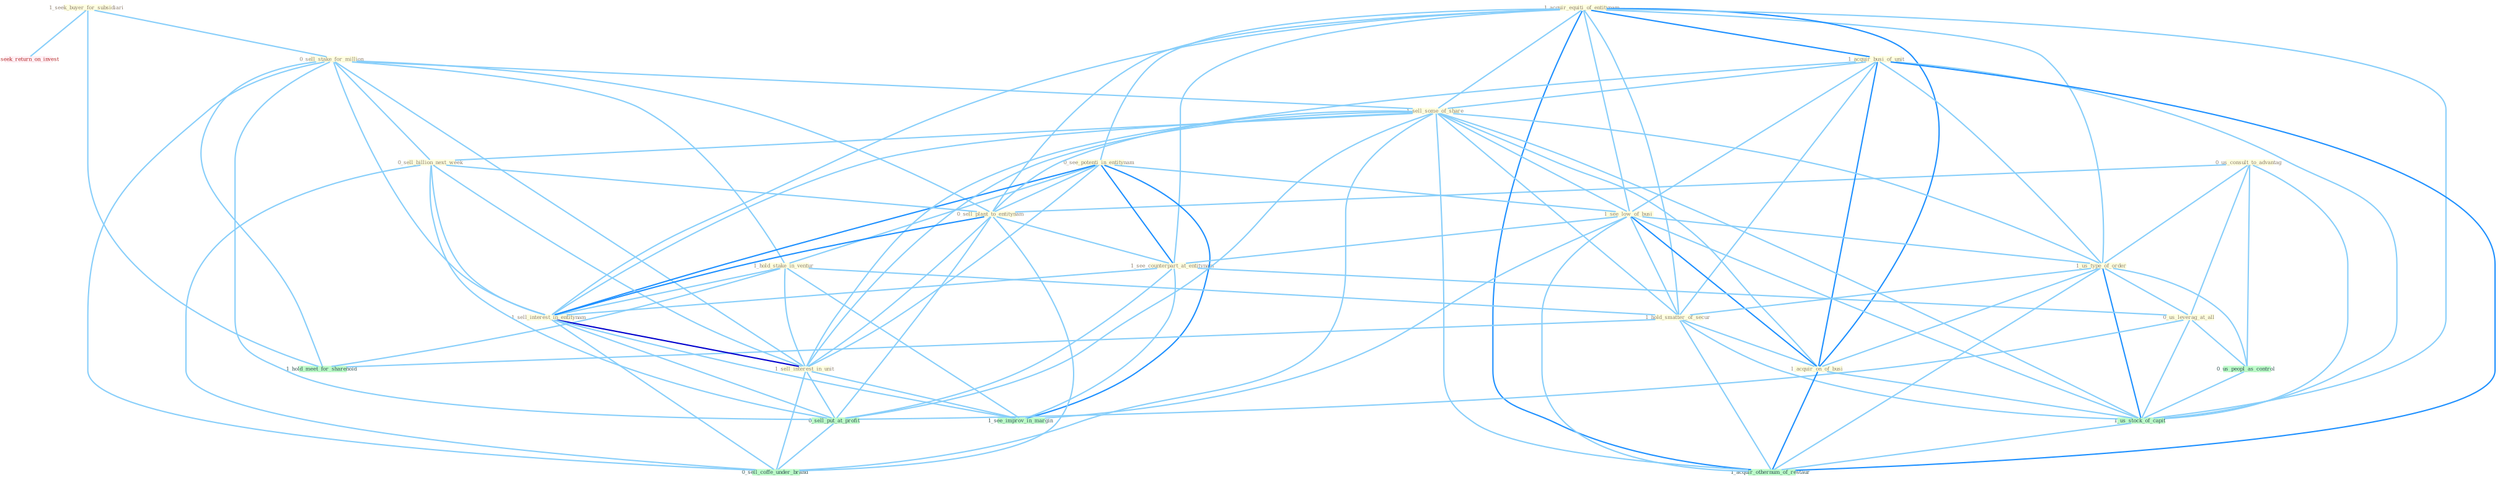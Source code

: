 Graph G{ 
    node
    [shape=polygon,style=filled,width=.5,height=.06,color="#BDFCC9",fixedsize=true,fontsize=4,
    fontcolor="#2f4f4f"];
    {node
    [color="#ffffe0", fontcolor="#8b7d6b"] "1_seek_buyer_for_subsidiari " "0_us_consult_to_advantag " "0_sell_stake_for_million " "1_acquir_equiti_of_entitynam " "0_see_potenti_in_entitynam " "1_acquir_busi_of_unit " "1_sell_some_of_share " "1_see_low_of_busi " "0_sell_billion_next_week " "1_us_type_of_order " "1_hold_stake_in_ventur " "1_hold_smatter_of_secur " "0_sell_plant_to_entitynam " "1_see_counterpart_at_entitynam " "1_sell_interest_in_entitynam " "1_sell_interest_in_unit " "0_us_leverag_at_all " "1_acquir_on_of_busi "}
{node [color="#fff0f5", fontcolor="#b22222"] "0_seek_return_on_invest "}
edge [color="#B0E2FF"];

	"1_seek_buyer_for_subsidiari " -- "0_sell_stake_for_million " [w="1", color="#87cefa" ];
	"1_seek_buyer_for_subsidiari " -- "0_seek_return_on_invest " [w="1", color="#87cefa" ];
	"1_seek_buyer_for_subsidiari " -- "1_hold_meet_for_sharehold " [w="1", color="#87cefa" ];
	"0_us_consult_to_advantag " -- "1_us_type_of_order " [w="1", color="#87cefa" ];
	"0_us_consult_to_advantag " -- "0_sell_plant_to_entitynam " [w="1", color="#87cefa" ];
	"0_us_consult_to_advantag " -- "0_us_leverag_at_all " [w="1", color="#87cefa" ];
	"0_us_consult_to_advantag " -- "0_us_peopl_as_control " [w="1", color="#87cefa" ];
	"0_us_consult_to_advantag " -- "1_us_stock_of_capit " [w="1", color="#87cefa" ];
	"0_sell_stake_for_million " -- "1_sell_some_of_share " [w="1", color="#87cefa" ];
	"0_sell_stake_for_million " -- "0_sell_billion_next_week " [w="1", color="#87cefa" ];
	"0_sell_stake_for_million " -- "1_hold_stake_in_ventur " [w="1", color="#87cefa" ];
	"0_sell_stake_for_million " -- "0_sell_plant_to_entitynam " [w="1", color="#87cefa" ];
	"0_sell_stake_for_million " -- "1_sell_interest_in_entitynam " [w="1", color="#87cefa" ];
	"0_sell_stake_for_million " -- "1_sell_interest_in_unit " [w="1", color="#87cefa" ];
	"0_sell_stake_for_million " -- "0_sell_put_at_profit " [w="1", color="#87cefa" ];
	"0_sell_stake_for_million " -- "0_sell_coffe_under_brand " [w="1", color="#87cefa" ];
	"0_sell_stake_for_million " -- "1_hold_meet_for_sharehold " [w="1", color="#87cefa" ];
	"1_acquir_equiti_of_entitynam " -- "0_see_potenti_in_entitynam " [w="1", color="#87cefa" ];
	"1_acquir_equiti_of_entitynam " -- "1_acquir_busi_of_unit " [w="2", color="#1e90ff" , len=0.8];
	"1_acquir_equiti_of_entitynam " -- "1_sell_some_of_share " [w="1", color="#87cefa" ];
	"1_acquir_equiti_of_entitynam " -- "1_see_low_of_busi " [w="1", color="#87cefa" ];
	"1_acquir_equiti_of_entitynam " -- "1_us_type_of_order " [w="1", color="#87cefa" ];
	"1_acquir_equiti_of_entitynam " -- "1_hold_smatter_of_secur " [w="1", color="#87cefa" ];
	"1_acquir_equiti_of_entitynam " -- "0_sell_plant_to_entitynam " [w="1", color="#87cefa" ];
	"1_acquir_equiti_of_entitynam " -- "1_see_counterpart_at_entitynam " [w="1", color="#87cefa" ];
	"1_acquir_equiti_of_entitynam " -- "1_sell_interest_in_entitynam " [w="1", color="#87cefa" ];
	"1_acquir_equiti_of_entitynam " -- "1_acquir_on_of_busi " [w="2", color="#1e90ff" , len=0.8];
	"1_acquir_equiti_of_entitynam " -- "1_us_stock_of_capit " [w="1", color="#87cefa" ];
	"1_acquir_equiti_of_entitynam " -- "1_acquir_othernum_of_restaur " [w="2", color="#1e90ff" , len=0.8];
	"0_see_potenti_in_entitynam " -- "1_see_low_of_busi " [w="1", color="#87cefa" ];
	"0_see_potenti_in_entitynam " -- "1_hold_stake_in_ventur " [w="1", color="#87cefa" ];
	"0_see_potenti_in_entitynam " -- "0_sell_plant_to_entitynam " [w="1", color="#87cefa" ];
	"0_see_potenti_in_entitynam " -- "1_see_counterpart_at_entitynam " [w="2", color="#1e90ff" , len=0.8];
	"0_see_potenti_in_entitynam " -- "1_sell_interest_in_entitynam " [w="2", color="#1e90ff" , len=0.8];
	"0_see_potenti_in_entitynam " -- "1_sell_interest_in_unit " [w="1", color="#87cefa" ];
	"0_see_potenti_in_entitynam " -- "1_see_improv_in_margin " [w="2", color="#1e90ff" , len=0.8];
	"1_acquir_busi_of_unit " -- "1_sell_some_of_share " [w="1", color="#87cefa" ];
	"1_acquir_busi_of_unit " -- "1_see_low_of_busi " [w="1", color="#87cefa" ];
	"1_acquir_busi_of_unit " -- "1_us_type_of_order " [w="1", color="#87cefa" ];
	"1_acquir_busi_of_unit " -- "1_hold_smatter_of_secur " [w="1", color="#87cefa" ];
	"1_acquir_busi_of_unit " -- "1_sell_interest_in_unit " [w="1", color="#87cefa" ];
	"1_acquir_busi_of_unit " -- "1_acquir_on_of_busi " [w="2", color="#1e90ff" , len=0.8];
	"1_acquir_busi_of_unit " -- "1_us_stock_of_capit " [w="1", color="#87cefa" ];
	"1_acquir_busi_of_unit " -- "1_acquir_othernum_of_restaur " [w="2", color="#1e90ff" , len=0.8];
	"1_sell_some_of_share " -- "1_see_low_of_busi " [w="1", color="#87cefa" ];
	"1_sell_some_of_share " -- "0_sell_billion_next_week " [w="1", color="#87cefa" ];
	"1_sell_some_of_share " -- "1_us_type_of_order " [w="1", color="#87cefa" ];
	"1_sell_some_of_share " -- "1_hold_smatter_of_secur " [w="1", color="#87cefa" ];
	"1_sell_some_of_share " -- "0_sell_plant_to_entitynam " [w="1", color="#87cefa" ];
	"1_sell_some_of_share " -- "1_sell_interest_in_entitynam " [w="1", color="#87cefa" ];
	"1_sell_some_of_share " -- "1_sell_interest_in_unit " [w="1", color="#87cefa" ];
	"1_sell_some_of_share " -- "1_acquir_on_of_busi " [w="1", color="#87cefa" ];
	"1_sell_some_of_share " -- "0_sell_put_at_profit " [w="1", color="#87cefa" ];
	"1_sell_some_of_share " -- "1_us_stock_of_capit " [w="1", color="#87cefa" ];
	"1_sell_some_of_share " -- "0_sell_coffe_under_brand " [w="1", color="#87cefa" ];
	"1_sell_some_of_share " -- "1_acquir_othernum_of_restaur " [w="1", color="#87cefa" ];
	"1_see_low_of_busi " -- "1_us_type_of_order " [w="1", color="#87cefa" ];
	"1_see_low_of_busi " -- "1_hold_smatter_of_secur " [w="1", color="#87cefa" ];
	"1_see_low_of_busi " -- "1_see_counterpart_at_entitynam " [w="1", color="#87cefa" ];
	"1_see_low_of_busi " -- "1_acquir_on_of_busi " [w="2", color="#1e90ff" , len=0.8];
	"1_see_low_of_busi " -- "1_us_stock_of_capit " [w="1", color="#87cefa" ];
	"1_see_low_of_busi " -- "1_see_improv_in_margin " [w="1", color="#87cefa" ];
	"1_see_low_of_busi " -- "1_acquir_othernum_of_restaur " [w="1", color="#87cefa" ];
	"0_sell_billion_next_week " -- "0_sell_plant_to_entitynam " [w="1", color="#87cefa" ];
	"0_sell_billion_next_week " -- "1_sell_interest_in_entitynam " [w="1", color="#87cefa" ];
	"0_sell_billion_next_week " -- "1_sell_interest_in_unit " [w="1", color="#87cefa" ];
	"0_sell_billion_next_week " -- "0_sell_put_at_profit " [w="1", color="#87cefa" ];
	"0_sell_billion_next_week " -- "0_sell_coffe_under_brand " [w="1", color="#87cefa" ];
	"1_us_type_of_order " -- "1_hold_smatter_of_secur " [w="1", color="#87cefa" ];
	"1_us_type_of_order " -- "0_us_leverag_at_all " [w="1", color="#87cefa" ];
	"1_us_type_of_order " -- "1_acquir_on_of_busi " [w="1", color="#87cefa" ];
	"1_us_type_of_order " -- "0_us_peopl_as_control " [w="1", color="#87cefa" ];
	"1_us_type_of_order " -- "1_us_stock_of_capit " [w="2", color="#1e90ff" , len=0.8];
	"1_us_type_of_order " -- "1_acquir_othernum_of_restaur " [w="1", color="#87cefa" ];
	"1_hold_stake_in_ventur " -- "1_hold_smatter_of_secur " [w="1", color="#87cefa" ];
	"1_hold_stake_in_ventur " -- "1_sell_interest_in_entitynam " [w="1", color="#87cefa" ];
	"1_hold_stake_in_ventur " -- "1_sell_interest_in_unit " [w="1", color="#87cefa" ];
	"1_hold_stake_in_ventur " -- "1_see_improv_in_margin " [w="1", color="#87cefa" ];
	"1_hold_stake_in_ventur " -- "1_hold_meet_for_sharehold " [w="1", color="#87cefa" ];
	"1_hold_smatter_of_secur " -- "1_acquir_on_of_busi " [w="1", color="#87cefa" ];
	"1_hold_smatter_of_secur " -- "1_us_stock_of_capit " [w="1", color="#87cefa" ];
	"1_hold_smatter_of_secur " -- "1_hold_meet_for_sharehold " [w="1", color="#87cefa" ];
	"1_hold_smatter_of_secur " -- "1_acquir_othernum_of_restaur " [w="1", color="#87cefa" ];
	"0_sell_plant_to_entitynam " -- "1_see_counterpart_at_entitynam " [w="1", color="#87cefa" ];
	"0_sell_plant_to_entitynam " -- "1_sell_interest_in_entitynam " [w="2", color="#1e90ff" , len=0.8];
	"0_sell_plant_to_entitynam " -- "1_sell_interest_in_unit " [w="1", color="#87cefa" ];
	"0_sell_plant_to_entitynam " -- "0_sell_put_at_profit " [w="1", color="#87cefa" ];
	"0_sell_plant_to_entitynam " -- "0_sell_coffe_under_brand " [w="1", color="#87cefa" ];
	"1_see_counterpart_at_entitynam " -- "1_sell_interest_in_entitynam " [w="1", color="#87cefa" ];
	"1_see_counterpart_at_entitynam " -- "0_us_leverag_at_all " [w="1", color="#87cefa" ];
	"1_see_counterpart_at_entitynam " -- "0_sell_put_at_profit " [w="1", color="#87cefa" ];
	"1_see_counterpart_at_entitynam " -- "1_see_improv_in_margin " [w="1", color="#87cefa" ];
	"1_sell_interest_in_entitynam " -- "1_sell_interest_in_unit " [w="3", color="#0000cd" , len=0.6];
	"1_sell_interest_in_entitynam " -- "0_sell_put_at_profit " [w="1", color="#87cefa" ];
	"1_sell_interest_in_entitynam " -- "1_see_improv_in_margin " [w="1", color="#87cefa" ];
	"1_sell_interest_in_entitynam " -- "0_sell_coffe_under_brand " [w="1", color="#87cefa" ];
	"1_sell_interest_in_unit " -- "0_sell_put_at_profit " [w="1", color="#87cefa" ];
	"1_sell_interest_in_unit " -- "1_see_improv_in_margin " [w="1", color="#87cefa" ];
	"1_sell_interest_in_unit " -- "0_sell_coffe_under_brand " [w="1", color="#87cefa" ];
	"0_us_leverag_at_all " -- "0_us_peopl_as_control " [w="1", color="#87cefa" ];
	"0_us_leverag_at_all " -- "0_sell_put_at_profit " [w="1", color="#87cefa" ];
	"0_us_leverag_at_all " -- "1_us_stock_of_capit " [w="1", color="#87cefa" ];
	"1_acquir_on_of_busi " -- "1_us_stock_of_capit " [w="1", color="#87cefa" ];
	"1_acquir_on_of_busi " -- "1_acquir_othernum_of_restaur " [w="2", color="#1e90ff" , len=0.8];
	"0_us_peopl_as_control " -- "1_us_stock_of_capit " [w="1", color="#87cefa" ];
	"0_sell_put_at_profit " -- "0_sell_coffe_under_brand " [w="1", color="#87cefa" ];
	"1_us_stock_of_capit " -- "1_acquir_othernum_of_restaur " [w="1", color="#87cefa" ];
}